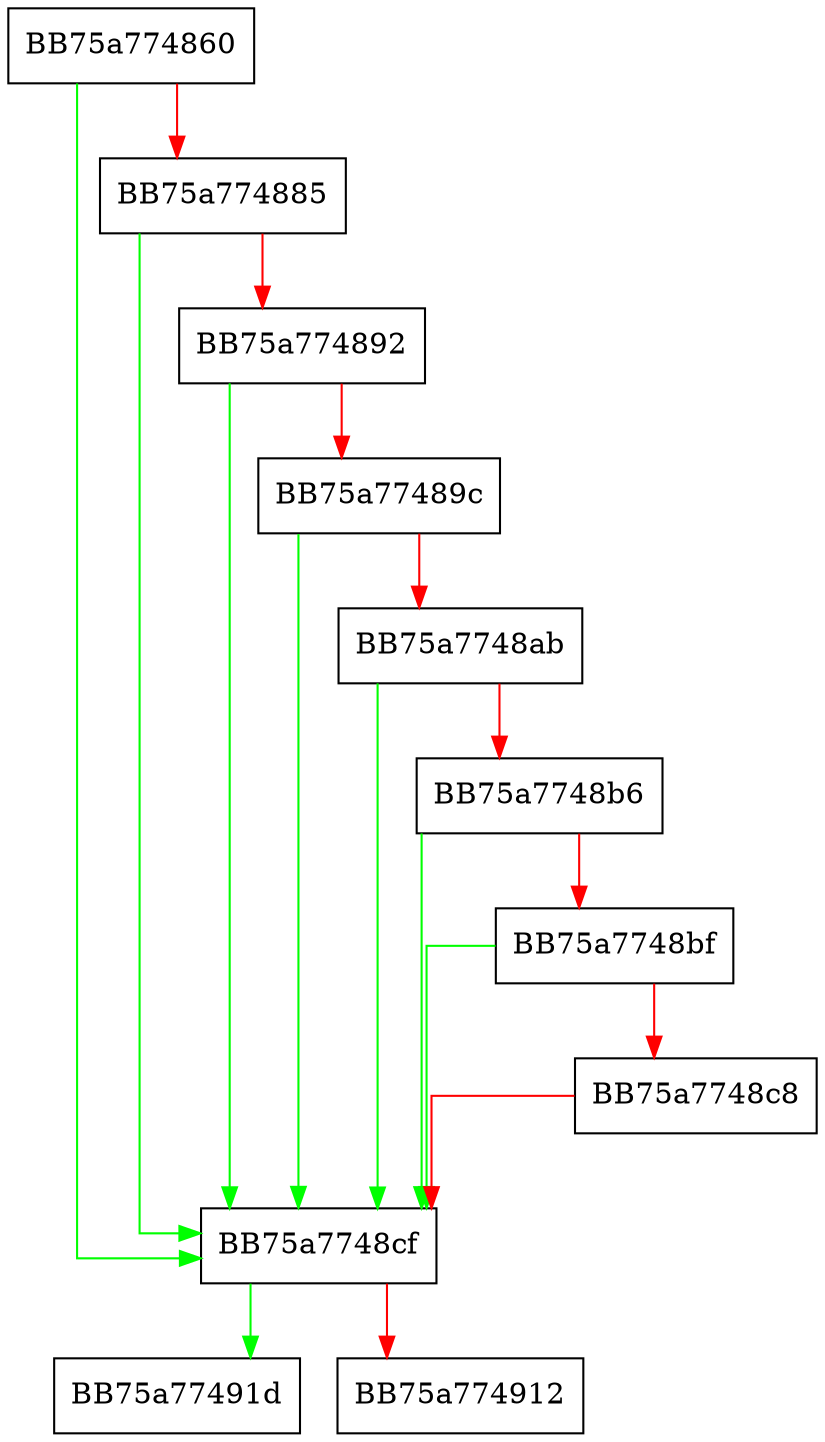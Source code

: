 digraph common_exit {
  node [shape="box"];
  graph [splines=ortho];
  BB75a774860 -> BB75a7748cf [color="green"];
  BB75a774860 -> BB75a774885 [color="red"];
  BB75a774885 -> BB75a7748cf [color="green"];
  BB75a774885 -> BB75a774892 [color="red"];
  BB75a774892 -> BB75a7748cf [color="green"];
  BB75a774892 -> BB75a77489c [color="red"];
  BB75a77489c -> BB75a7748cf [color="green"];
  BB75a77489c -> BB75a7748ab [color="red"];
  BB75a7748ab -> BB75a7748cf [color="green"];
  BB75a7748ab -> BB75a7748b6 [color="red"];
  BB75a7748b6 -> BB75a7748cf [color="green"];
  BB75a7748b6 -> BB75a7748bf [color="red"];
  BB75a7748bf -> BB75a7748cf [color="green"];
  BB75a7748bf -> BB75a7748c8 [color="red"];
  BB75a7748c8 -> BB75a7748cf [color="red"];
  BB75a7748cf -> BB75a77491d [color="green"];
  BB75a7748cf -> BB75a774912 [color="red"];
}